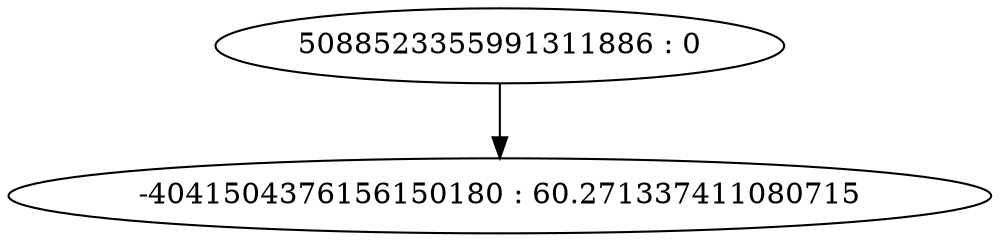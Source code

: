 digraph "plots/tree_34.dot" {
	0 [label="5088523355991311886 : 0"]
	1 [label="-4041504376156150180 : 60.271337411080715"]
	0 -> 1
}
